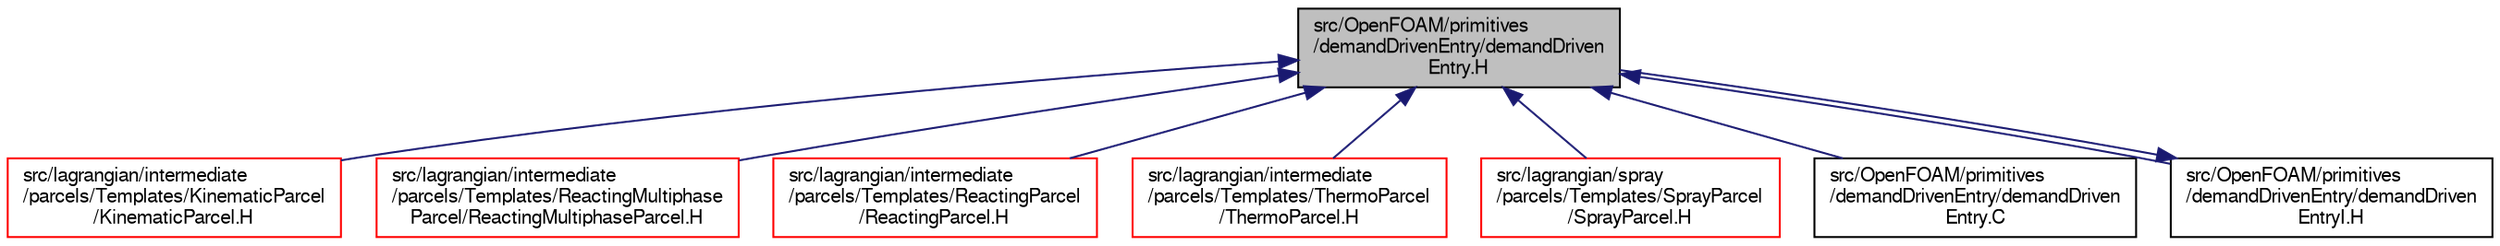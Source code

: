 digraph "src/OpenFOAM/primitives/demandDrivenEntry/demandDrivenEntry.H"
{
  bgcolor="transparent";
  edge [fontname="FreeSans",fontsize="10",labelfontname="FreeSans",labelfontsize="10"];
  node [fontname="FreeSans",fontsize="10",shape=record];
  Node73 [label="src/OpenFOAM/primitives\l/demandDrivenEntry/demandDriven\lEntry.H",height=0.2,width=0.4,color="black", fillcolor="grey75", style="filled", fontcolor="black"];
  Node73 -> Node74 [dir="back",color="midnightblue",fontsize="10",style="solid",fontname="FreeSans"];
  Node74 [label="src/lagrangian/intermediate\l/parcels/Templates/KinematicParcel\l/KinematicParcel.H",height=0.2,width=0.4,color="red",URL="$a05441.html"];
  Node73 -> Node117 [dir="back",color="midnightblue",fontsize="10",style="solid",fontname="FreeSans"];
  Node117 [label="src/lagrangian/intermediate\l/parcels/Templates/ReactingMultiphase\lParcel/ReactingMultiphaseParcel.H",height=0.2,width=0.4,color="red",URL="$a05471.html"];
  Node73 -> Node120 [dir="back",color="midnightblue",fontsize="10",style="solid",fontname="FreeSans"];
  Node120 [label="src/lagrangian/intermediate\l/parcels/Templates/ReactingParcel\l/ReactingParcel.H",height=0.2,width=0.4,color="red",URL="$a05483.html"];
  Node73 -> Node123 [dir="back",color="midnightblue",fontsize="10",style="solid",fontname="FreeSans"];
  Node123 [label="src/lagrangian/intermediate\l/parcels/Templates/ThermoParcel\l/ThermoParcel.H",height=0.2,width=0.4,color="red",URL="$a05498.html"];
  Node73 -> Node127 [dir="back",color="midnightblue",fontsize="10",style="solid",fontname="FreeSans"];
  Node127 [label="src/lagrangian/spray\l/parcels/Templates/SprayParcel\l/SprayParcel.H",height=0.2,width=0.4,color="red",URL="$a06689.html"];
  Node73 -> Node130 [dir="back",color="midnightblue",fontsize="10",style="solid",fontname="FreeSans"];
  Node130 [label="src/OpenFOAM/primitives\l/demandDrivenEntry/demandDriven\lEntry.C",height=0.2,width=0.4,color="black",URL="$a12188.html"];
  Node73 -> Node131 [dir="back",color="midnightblue",fontsize="10",style="solid",fontname="FreeSans"];
  Node131 [label="src/OpenFOAM/primitives\l/demandDrivenEntry/demandDriven\lEntryI.H",height=0.2,width=0.4,color="black",URL="$a12194.html"];
  Node131 -> Node73 [dir="back",color="midnightblue",fontsize="10",style="solid",fontname="FreeSans"];
}
